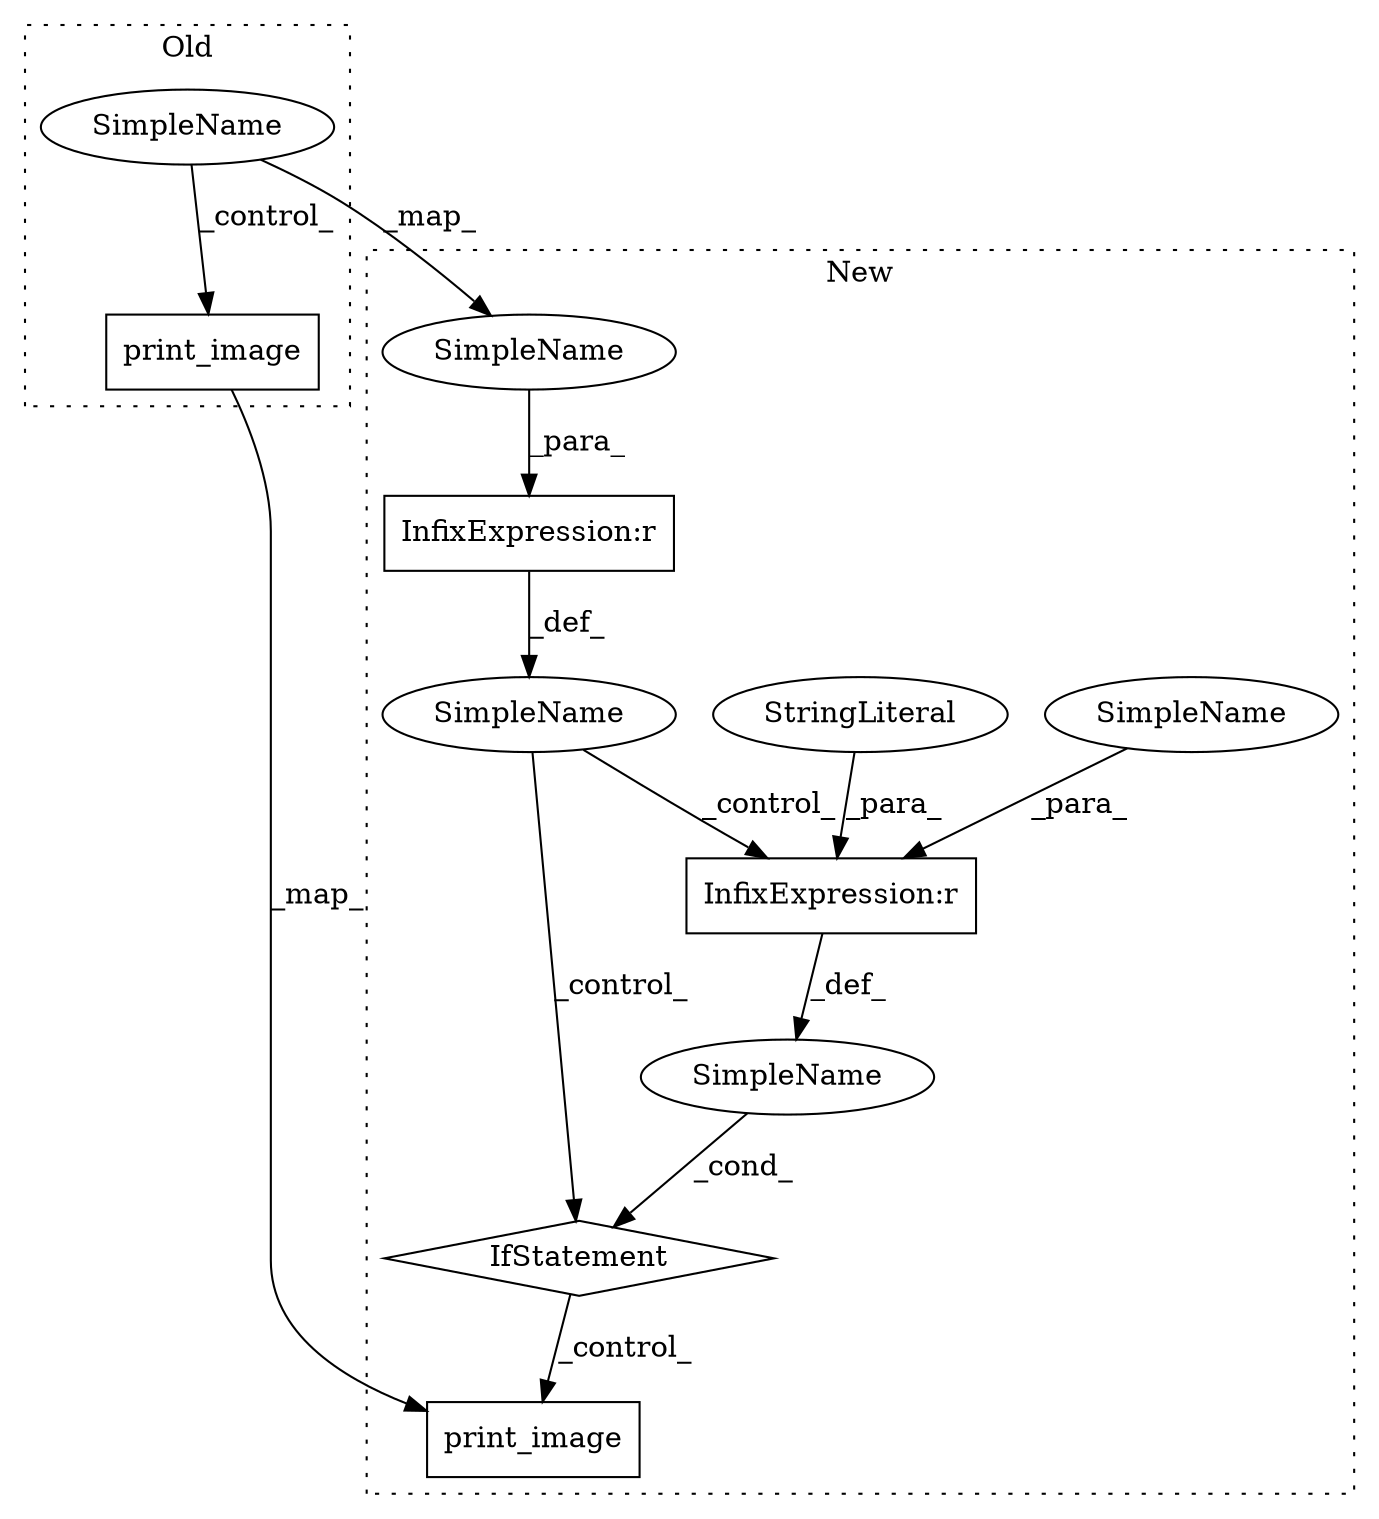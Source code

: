 digraph G {
subgraph cluster0 {
1 [label="print_image" a="32" s="6843,6899" l="12,1" shape="box"];
9 [label="SimpleName" a="42" s="6440" l="5" shape="ellipse"];
label = "Old";
style="dotted";
}
subgraph cluster1 {
2 [label="print_image" a="32" s="7345,7401" l="12,1" shape="box"];
3 [label="IfStatement" a="25" s="7313,7333" l="4,2" shape="diamond"];
4 [label="SimpleName" a="42" s="" l="" shape="ellipse"];
5 [label="InfixExpression:r" a="27" s="7322" l="4" shape="box"];
6 [label="InfixExpression:r" a="27" s="6788" l="4" shape="box"];
7 [label="SimpleName" a="42" s="" l="" shape="ellipse"];
8 [label="StringLiteral" a="45" s="7326" l="7" shape="ellipse"];
10 [label="SimpleName" a="42" s="6783" l="5" shape="ellipse"];
11 [label="SimpleName" a="42" s="7317" l="5" shape="ellipse"];
label = "New";
style="dotted";
}
1 -> 2 [label="_map_"];
3 -> 2 [label="_control_"];
4 -> 3 [label="_cond_"];
5 -> 4 [label="_def_"];
6 -> 7 [label="_def_"];
7 -> 5 [label="_control_"];
7 -> 3 [label="_control_"];
8 -> 5 [label="_para_"];
9 -> 1 [label="_control_"];
9 -> 10 [label="_map_"];
10 -> 6 [label="_para_"];
11 -> 5 [label="_para_"];
}